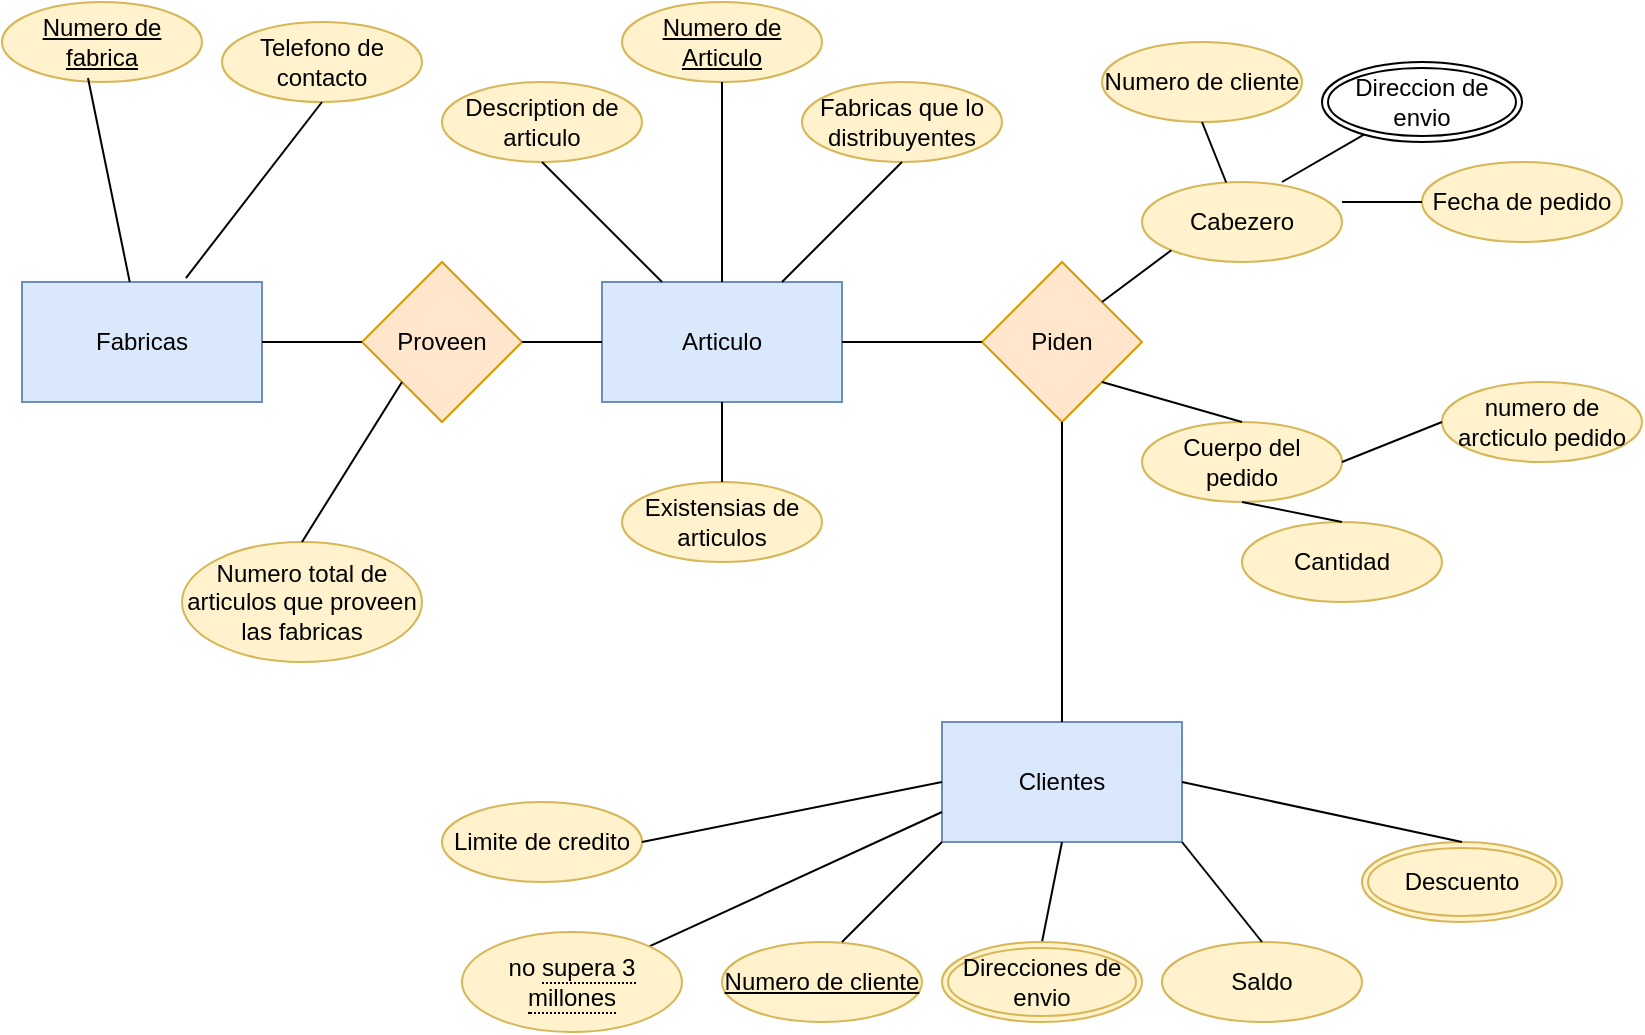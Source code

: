 <mxfile version="21.8.2" type="github">
  <diagram id="R2lEEEUBdFMjLlhIrx00" name="Page-1">
    <mxGraphModel dx="1434" dy="795" grid="1" gridSize="10" guides="1" tooltips="1" connect="1" arrows="1" fold="1" page="1" pageScale="1" pageWidth="850" pageHeight="1100" math="0" shadow="0" extFonts="Permanent Marker^https://fonts.googleapis.com/css?family=Permanent+Marker">
      <root>
        <mxCell id="0" />
        <mxCell id="1" parent="0" />
        <mxCell id="Mm4QAAfR15i9iaknWD1--1" value="Fabricas" style="rounded=0;whiteSpace=wrap;html=1;fillColor=#dae8fc;strokeColor=#6c8ebf;" parent="1" vertex="1">
          <mxGeometry x="20" y="240" width="120" height="60" as="geometry" />
        </mxCell>
        <mxCell id="Mm4QAAfR15i9iaknWD1--2" value="Proveen" style="rhombus;whiteSpace=wrap;html=1;fillColor=#ffe6cc;strokeColor=#d79b00;" parent="1" vertex="1">
          <mxGeometry x="190" y="230" width="80" height="80" as="geometry" />
        </mxCell>
        <mxCell id="Mm4QAAfR15i9iaknWD1--3" value="Articulo" style="rounded=0;whiteSpace=wrap;html=1;fillColor=#dae8fc;strokeColor=#6c8ebf;" parent="1" vertex="1">
          <mxGeometry x="310" y="240" width="120" height="60" as="geometry" />
        </mxCell>
        <mxCell id="Mm4QAAfR15i9iaknWD1--4" value="Clientes" style="rounded=0;whiteSpace=wrap;html=1;fillColor=#dae8fc;strokeColor=#6c8ebf;" parent="1" vertex="1">
          <mxGeometry x="480" y="460" width="120" height="60" as="geometry" />
        </mxCell>
        <mxCell id="Mm4QAAfR15i9iaknWD1--5" value="Piden" style="rhombus;whiteSpace=wrap;html=1;fillColor=#ffe6cc;strokeColor=#d79b00;" parent="1" vertex="1">
          <mxGeometry x="500" y="230" width="80" height="80" as="geometry" />
        </mxCell>
        <mxCell id="Mm4QAAfR15i9iaknWD1--6" value="" style="endArrow=none;html=1;rounded=0;entryX=0.5;entryY=1;entryDx=0;entryDy=0;exitX=0.5;exitY=0;exitDx=0;exitDy=0;" parent="1" source="Mm4QAAfR15i9iaknWD1--4" target="Mm4QAAfR15i9iaknWD1--5" edge="1">
          <mxGeometry width="50" height="50" relative="1" as="geometry">
            <mxPoint x="370" y="450" as="sourcePoint" />
            <mxPoint x="420" y="400" as="targetPoint" />
          </mxGeometry>
        </mxCell>
        <mxCell id="Mm4QAAfR15i9iaknWD1--7" value="" style="endArrow=none;html=1;rounded=0;entryX=0;entryY=0.5;entryDx=0;entryDy=0;" parent="1" source="Mm4QAAfR15i9iaknWD1--3" target="Mm4QAAfR15i9iaknWD1--5" edge="1">
          <mxGeometry width="50" height="50" relative="1" as="geometry">
            <mxPoint x="370" y="450" as="sourcePoint" />
            <mxPoint x="420" y="400" as="targetPoint" />
          </mxGeometry>
        </mxCell>
        <mxCell id="Mm4QAAfR15i9iaknWD1--8" value="" style="endArrow=none;html=1;rounded=0;exitX=1;exitY=0.5;exitDx=0;exitDy=0;entryX=0;entryY=0.5;entryDx=0;entryDy=0;" parent="1" source="Mm4QAAfR15i9iaknWD1--2" target="Mm4QAAfR15i9iaknWD1--3" edge="1">
          <mxGeometry width="50" height="50" relative="1" as="geometry">
            <mxPoint x="370" y="450" as="sourcePoint" />
            <mxPoint x="420" y="400" as="targetPoint" />
          </mxGeometry>
        </mxCell>
        <mxCell id="Mm4QAAfR15i9iaknWD1--9" value="" style="endArrow=none;html=1;rounded=0;exitX=1;exitY=0.5;exitDx=0;exitDy=0;entryX=0;entryY=0.5;entryDx=0;entryDy=0;" parent="1" source="Mm4QAAfR15i9iaknWD1--1" target="Mm4QAAfR15i9iaknWD1--2" edge="1">
          <mxGeometry width="50" height="50" relative="1" as="geometry">
            <mxPoint x="370" y="450" as="sourcePoint" />
            <mxPoint x="420" y="400" as="targetPoint" />
          </mxGeometry>
        </mxCell>
        <mxCell id="Mm4QAAfR15i9iaknWD1--11" value="&lt;div&gt;Numero de cliente&lt;/div&gt;" style="ellipse;whiteSpace=wrap;html=1;align=center;fontStyle=4;fillColor=#fff2cc;strokeColor=#d6b656;" parent="1" vertex="1">
          <mxGeometry x="370" y="570" width="100" height="40" as="geometry" />
        </mxCell>
        <mxCell id="Mm4QAAfR15i9iaknWD1--12" value="&lt;div&gt;Saldo&lt;/div&gt;" style="ellipse;whiteSpace=wrap;html=1;align=center;fillColor=#fff2cc;strokeColor=#d6b656;" parent="1" vertex="1">
          <mxGeometry x="590" y="570" width="100" height="40" as="geometry" />
        </mxCell>
        <mxCell id="Mm4QAAfR15i9iaknWD1--14" value="Limite de credito" style="ellipse;whiteSpace=wrap;html=1;align=center;fillColor=#fff2cc;strokeColor=#d6b656;" parent="1" vertex="1">
          <mxGeometry x="230" y="500" width="100" height="40" as="geometry" />
        </mxCell>
        <mxCell id="Mm4QAAfR15i9iaknWD1--16" value="Descuento" style="ellipse;shape=doubleEllipse;margin=3;whiteSpace=wrap;html=1;align=center;fillColor=#fff2cc;strokeColor=#d6b656;" parent="1" vertex="1">
          <mxGeometry x="690" y="520" width="100" height="40" as="geometry" />
        </mxCell>
        <mxCell id="D-Nweo4JzfM_mDavPKQ2-1" value="" style="endArrow=none;html=1;rounded=0;" edge="1" parent="1">
          <mxGeometry width="50" height="50" relative="1" as="geometry">
            <mxPoint x="430" y="570" as="sourcePoint" />
            <mxPoint x="480" y="520" as="targetPoint" />
          </mxGeometry>
        </mxCell>
        <mxCell id="D-Nweo4JzfM_mDavPKQ2-2" value="" style="endArrow=none;html=1;rounded=0;entryX=0;entryY=0.5;entryDx=0;entryDy=0;exitX=1;exitY=0.5;exitDx=0;exitDy=0;" edge="1" parent="1" source="Mm4QAAfR15i9iaknWD1--14" target="Mm4QAAfR15i9iaknWD1--4">
          <mxGeometry width="50" height="50" relative="1" as="geometry">
            <mxPoint x="370" y="540" as="sourcePoint" />
            <mxPoint x="420" y="490" as="targetPoint" />
          </mxGeometry>
        </mxCell>
        <mxCell id="D-Nweo4JzfM_mDavPKQ2-4" value="" style="endArrow=none;html=1;rounded=0;entryX=0.5;entryY=1;entryDx=0;entryDy=0;exitX=0.5;exitY=0;exitDx=0;exitDy=0;" edge="1" parent="1" target="Mm4QAAfR15i9iaknWD1--4">
          <mxGeometry width="50" height="50" relative="1" as="geometry">
            <mxPoint x="530" y="570" as="sourcePoint" />
            <mxPoint x="420" y="550" as="targetPoint" />
          </mxGeometry>
        </mxCell>
        <mxCell id="D-Nweo4JzfM_mDavPKQ2-5" value="" style="endArrow=none;html=1;rounded=0;entryX=0.5;entryY=0;entryDx=0;entryDy=0;exitX=1;exitY=1;exitDx=0;exitDy=0;" edge="1" parent="1" source="Mm4QAAfR15i9iaknWD1--4" target="Mm4QAAfR15i9iaknWD1--12">
          <mxGeometry width="50" height="50" relative="1" as="geometry">
            <mxPoint x="370" y="600" as="sourcePoint" />
            <mxPoint x="420" y="550" as="targetPoint" />
          </mxGeometry>
        </mxCell>
        <mxCell id="D-Nweo4JzfM_mDavPKQ2-6" value="" style="endArrow=none;html=1;rounded=0;entryX=0.5;entryY=0;entryDx=0;entryDy=0;exitX=1;exitY=0.5;exitDx=0;exitDy=0;" edge="1" parent="1" source="Mm4QAAfR15i9iaknWD1--4" target="Mm4QAAfR15i9iaknWD1--16">
          <mxGeometry width="50" height="50" relative="1" as="geometry">
            <mxPoint x="370" y="600" as="sourcePoint" />
            <mxPoint x="420" y="550" as="targetPoint" />
          </mxGeometry>
        </mxCell>
        <mxCell id="D-Nweo4JzfM_mDavPKQ2-7" value="" style="endArrow=none;html=1;rounded=0;exitX=0;exitY=0.75;exitDx=0;exitDy=0;" edge="1" parent="1" source="Mm4QAAfR15i9iaknWD1--4" target="D-Nweo4JzfM_mDavPKQ2-8">
          <mxGeometry width="50" height="50" relative="1" as="geometry">
            <mxPoint x="340" y="660" as="sourcePoint" />
            <mxPoint x="180" y="690" as="targetPoint" />
          </mxGeometry>
        </mxCell>
        <mxCell id="D-Nweo4JzfM_mDavPKQ2-8" value="no &lt;span style=&quot;border-bottom: 1px dotted&quot;&gt;supera 3 millones&lt;br&gt;&lt;/span&gt;" style="ellipse;whiteSpace=wrap;html=1;align=center;fillColor=#fff2cc;strokeColor=#d6b656;" vertex="1" parent="1">
          <mxGeometry x="240" y="565" width="110" height="50" as="geometry" />
        </mxCell>
        <mxCell id="D-Nweo4JzfM_mDavPKQ2-9" value="Direcciones de envio" style="ellipse;shape=doubleEllipse;margin=3;whiteSpace=wrap;html=1;align=center;fillColor=#fff2cc;strokeColor=#d6b656;" vertex="1" parent="1">
          <mxGeometry x="480" y="570" width="100" height="40" as="geometry" />
        </mxCell>
        <mxCell id="D-Nweo4JzfM_mDavPKQ2-10" value="Numero de Articulo" style="ellipse;whiteSpace=wrap;html=1;align=center;fontStyle=4;fillColor=#fff2cc;strokeColor=#d6b656;" vertex="1" parent="1">
          <mxGeometry x="320" y="100" width="100" height="40" as="geometry" />
        </mxCell>
        <mxCell id="D-Nweo4JzfM_mDavPKQ2-11" value="Fabricas que lo distribuyentes" style="ellipse;whiteSpace=wrap;html=1;align=center;fillColor=#fff2cc;strokeColor=#d6b656;" vertex="1" parent="1">
          <mxGeometry x="410" y="140" width="100" height="40" as="geometry" />
        </mxCell>
        <mxCell id="D-Nweo4JzfM_mDavPKQ2-13" value="Existensias de articulos" style="ellipse;whiteSpace=wrap;html=1;align=center;fillColor=#fff2cc;strokeColor=#d6b656;" vertex="1" parent="1">
          <mxGeometry x="320" y="340" width="100" height="40" as="geometry" />
        </mxCell>
        <mxCell id="D-Nweo4JzfM_mDavPKQ2-15" value="Description de articulo" style="ellipse;whiteSpace=wrap;html=1;align=center;fillColor=#fff2cc;strokeColor=#d6b656;" vertex="1" parent="1">
          <mxGeometry x="230" y="140" width="100" height="40" as="geometry" />
        </mxCell>
        <mxCell id="D-Nweo4JzfM_mDavPKQ2-16" value="" style="endArrow=none;html=1;rounded=0;entryX=0.5;entryY=1;entryDx=0;entryDy=0;exitX=0.25;exitY=0;exitDx=0;exitDy=0;" edge="1" parent="1" source="Mm4QAAfR15i9iaknWD1--3" target="D-Nweo4JzfM_mDavPKQ2-15">
          <mxGeometry width="50" height="50" relative="1" as="geometry">
            <mxPoint x="340" y="230" as="sourcePoint" />
            <mxPoint x="420" y="310" as="targetPoint" />
          </mxGeometry>
        </mxCell>
        <mxCell id="D-Nweo4JzfM_mDavPKQ2-17" value="" style="endArrow=none;html=1;rounded=0;" edge="1" parent="1" target="D-Nweo4JzfM_mDavPKQ2-10">
          <mxGeometry width="50" height="50" relative="1" as="geometry">
            <mxPoint x="370" y="240" as="sourcePoint" />
            <mxPoint x="420" y="310" as="targetPoint" />
          </mxGeometry>
        </mxCell>
        <mxCell id="D-Nweo4JzfM_mDavPKQ2-18" value="" style="endArrow=none;html=1;rounded=0;entryX=0.5;entryY=1;entryDx=0;entryDy=0;exitX=0.75;exitY=0;exitDx=0;exitDy=0;" edge="1" parent="1" source="Mm4QAAfR15i9iaknWD1--3" target="D-Nweo4JzfM_mDavPKQ2-11">
          <mxGeometry width="50" height="50" relative="1" as="geometry">
            <mxPoint x="370" y="360" as="sourcePoint" />
            <mxPoint x="420" y="310" as="targetPoint" />
          </mxGeometry>
        </mxCell>
        <mxCell id="D-Nweo4JzfM_mDavPKQ2-21" value="" style="endArrow=none;html=1;rounded=0;entryX=0.5;entryY=1;entryDx=0;entryDy=0;" edge="1" parent="1" target="Mm4QAAfR15i9iaknWD1--3">
          <mxGeometry width="50" height="50" relative="1" as="geometry">
            <mxPoint x="370" y="340" as="sourcePoint" />
            <mxPoint x="420" y="310" as="targetPoint" />
          </mxGeometry>
        </mxCell>
        <mxCell id="D-Nweo4JzfM_mDavPKQ2-22" value="Numero de cliente" style="ellipse;whiteSpace=wrap;html=1;align=center;fillColor=#fff2cc;strokeColor=#d6b656;" vertex="1" parent="1">
          <mxGeometry x="560" y="120" width="100" height="40" as="geometry" />
        </mxCell>
        <mxCell id="D-Nweo4JzfM_mDavPKQ2-26" value="Cabezero" style="ellipse;whiteSpace=wrap;html=1;align=center;fillColor=#fff2cc;strokeColor=#d6b656;" vertex="1" parent="1">
          <mxGeometry x="580" y="190" width="100" height="40" as="geometry" />
        </mxCell>
        <mxCell id="D-Nweo4JzfM_mDavPKQ2-28" value="Cuerpo del pedido" style="ellipse;whiteSpace=wrap;html=1;align=center;fillColor=#fff2cc;strokeColor=#d6b656;" vertex="1" parent="1">
          <mxGeometry x="580" y="310" width="100" height="40" as="geometry" />
        </mxCell>
        <mxCell id="D-Nweo4JzfM_mDavPKQ2-29" value="Fecha de pedido" style="ellipse;whiteSpace=wrap;html=1;align=center;fillColor=#fff2cc;strokeColor=#d6b656;" vertex="1" parent="1">
          <mxGeometry x="720" y="180" width="100" height="40" as="geometry" />
        </mxCell>
        <mxCell id="D-Nweo4JzfM_mDavPKQ2-30" value="" style="endArrow=none;html=1;rounded=0;entryX=0.5;entryY=1;entryDx=0;entryDy=0;" edge="1" parent="1" source="D-Nweo4JzfM_mDavPKQ2-26" target="D-Nweo4JzfM_mDavPKQ2-22">
          <mxGeometry width="50" height="50" relative="1" as="geometry">
            <mxPoint x="370" y="450" as="sourcePoint" />
            <mxPoint x="420" y="400" as="targetPoint" />
          </mxGeometry>
        </mxCell>
        <mxCell id="D-Nweo4JzfM_mDavPKQ2-31" value="" style="endArrow=none;html=1;rounded=0;entryX=0;entryY=1;entryDx=0;entryDy=0;" edge="1" parent="1">
          <mxGeometry width="50" height="50" relative="1" as="geometry">
            <mxPoint x="650" y="190" as="sourcePoint" />
            <mxPoint x="694.645" y="164.142" as="targetPoint" />
          </mxGeometry>
        </mxCell>
        <mxCell id="D-Nweo4JzfM_mDavPKQ2-32" value="" style="endArrow=none;html=1;rounded=0;entryX=0;entryY=0.5;entryDx=0;entryDy=0;exitX=1;exitY=0.25;exitDx=0;exitDy=0;exitPerimeter=0;" edge="1" parent="1" source="D-Nweo4JzfM_mDavPKQ2-26" target="D-Nweo4JzfM_mDavPKQ2-29">
          <mxGeometry width="50" height="50" relative="1" as="geometry">
            <mxPoint x="400" y="350" as="sourcePoint" />
            <mxPoint x="450" y="300" as="targetPoint" />
          </mxGeometry>
        </mxCell>
        <mxCell id="D-Nweo4JzfM_mDavPKQ2-33" value="" style="endArrow=none;html=1;rounded=0;entryX=0;entryY=1;entryDx=0;entryDy=0;exitX=1;exitY=0;exitDx=0;exitDy=0;" edge="1" parent="1" source="Mm4QAAfR15i9iaknWD1--5" target="D-Nweo4JzfM_mDavPKQ2-26">
          <mxGeometry width="50" height="50" relative="1" as="geometry">
            <mxPoint x="400" y="350" as="sourcePoint" />
            <mxPoint x="450" y="300" as="targetPoint" />
          </mxGeometry>
        </mxCell>
        <mxCell id="D-Nweo4JzfM_mDavPKQ2-34" value="numero de arcticulo pedido" style="ellipse;whiteSpace=wrap;html=1;align=center;fillColor=#fff2cc;strokeColor=#d6b656;" vertex="1" parent="1">
          <mxGeometry x="730" y="290" width="100" height="40" as="geometry" />
        </mxCell>
        <mxCell id="D-Nweo4JzfM_mDavPKQ2-36" value="&lt;div&gt;Cantidad&lt;/div&gt;" style="ellipse;whiteSpace=wrap;html=1;align=center;fillColor=#fff2cc;strokeColor=#d6b656;" vertex="1" parent="1">
          <mxGeometry x="630" y="360" width="100" height="40" as="geometry" />
        </mxCell>
        <mxCell id="D-Nweo4JzfM_mDavPKQ2-37" value="" style="endArrow=none;html=1;rounded=0;entryX=0.5;entryY=1;entryDx=0;entryDy=0;exitX=0.5;exitY=0;exitDx=0;exitDy=0;" edge="1" parent="1" source="D-Nweo4JzfM_mDavPKQ2-36" target="D-Nweo4JzfM_mDavPKQ2-28">
          <mxGeometry width="50" height="50" relative="1" as="geometry">
            <mxPoint x="400" y="350" as="sourcePoint" />
            <mxPoint x="450" y="300" as="targetPoint" />
          </mxGeometry>
        </mxCell>
        <mxCell id="D-Nweo4JzfM_mDavPKQ2-39" value="" style="endArrow=none;html=1;rounded=0;entryX=1;entryY=1;entryDx=0;entryDy=0;exitX=0.5;exitY=0;exitDx=0;exitDy=0;" edge="1" parent="1" source="D-Nweo4JzfM_mDavPKQ2-28" target="Mm4QAAfR15i9iaknWD1--5">
          <mxGeometry width="50" height="50" relative="1" as="geometry">
            <mxPoint x="400" y="350" as="sourcePoint" />
            <mxPoint x="450" y="300" as="targetPoint" />
          </mxGeometry>
        </mxCell>
        <mxCell id="D-Nweo4JzfM_mDavPKQ2-40" value="" style="endArrow=none;html=1;rounded=0;entryX=0;entryY=0.5;entryDx=0;entryDy=0;exitX=1;exitY=0.5;exitDx=0;exitDy=0;" edge="1" parent="1" source="D-Nweo4JzfM_mDavPKQ2-28" target="D-Nweo4JzfM_mDavPKQ2-34">
          <mxGeometry width="50" height="50" relative="1" as="geometry">
            <mxPoint x="400" y="350" as="sourcePoint" />
            <mxPoint x="450" y="300" as="targetPoint" />
          </mxGeometry>
        </mxCell>
        <mxCell id="D-Nweo4JzfM_mDavPKQ2-41" value="Numero de fabrica" style="ellipse;whiteSpace=wrap;html=1;align=center;fontStyle=4;fillColor=#fff2cc;strokeColor=#d6b656;" vertex="1" parent="1">
          <mxGeometry x="10" y="100" width="100" height="40" as="geometry" />
        </mxCell>
        <mxCell id="D-Nweo4JzfM_mDavPKQ2-43" value="" style="endArrow=none;html=1;rounded=0;entryX=0.43;entryY=0.95;entryDx=0;entryDy=0;entryPerimeter=0;" edge="1" parent="1" source="Mm4QAAfR15i9iaknWD1--1" target="D-Nweo4JzfM_mDavPKQ2-41">
          <mxGeometry width="50" height="50" relative="1" as="geometry">
            <mxPoint x="400" y="350" as="sourcePoint" />
            <mxPoint x="450" y="300" as="targetPoint" />
          </mxGeometry>
        </mxCell>
        <mxCell id="D-Nweo4JzfM_mDavPKQ2-44" value="Telefono de contacto" style="ellipse;whiteSpace=wrap;html=1;align=center;fillColor=#fff2cc;strokeColor=#d6b656;" vertex="1" parent="1">
          <mxGeometry x="120" y="110" width="100" height="40" as="geometry" />
        </mxCell>
        <mxCell id="D-Nweo4JzfM_mDavPKQ2-45" value="" style="endArrow=none;html=1;rounded=0;entryX=0.5;entryY=1;entryDx=0;entryDy=0;exitX=0.683;exitY=-0.033;exitDx=0;exitDy=0;exitPerimeter=0;" edge="1" parent="1" source="Mm4QAAfR15i9iaknWD1--1" target="D-Nweo4JzfM_mDavPKQ2-44">
          <mxGeometry width="50" height="50" relative="1" as="geometry">
            <mxPoint x="400" y="350" as="sourcePoint" />
            <mxPoint x="450" y="300" as="targetPoint" />
          </mxGeometry>
        </mxCell>
        <mxCell id="D-Nweo4JzfM_mDavPKQ2-47" value="Numero total de articulos que proveen las fabricas" style="ellipse;whiteSpace=wrap;html=1;align=center;fillColor=#fff2cc;strokeColor=#d6b656;" vertex="1" parent="1">
          <mxGeometry x="100" y="370" width="120" height="60" as="geometry" />
        </mxCell>
        <mxCell id="D-Nweo4JzfM_mDavPKQ2-48" value="" style="endArrow=none;html=1;rounded=0;exitX=0.5;exitY=0;exitDx=0;exitDy=0;entryX=0;entryY=1;entryDx=0;entryDy=0;" edge="1" parent="1" source="D-Nweo4JzfM_mDavPKQ2-47" target="Mm4QAAfR15i9iaknWD1--2">
          <mxGeometry width="50" height="50" relative="1" as="geometry">
            <mxPoint x="400" y="350" as="sourcePoint" />
            <mxPoint x="200" y="320" as="targetPoint" />
          </mxGeometry>
        </mxCell>
        <mxCell id="D-Nweo4JzfM_mDavPKQ2-49" value="Direccion de envio" style="ellipse;shape=doubleEllipse;margin=3;whiteSpace=wrap;html=1;align=center;" vertex="1" parent="1">
          <mxGeometry x="670" y="130" width="100" height="40" as="geometry" />
        </mxCell>
      </root>
    </mxGraphModel>
  </diagram>
</mxfile>
